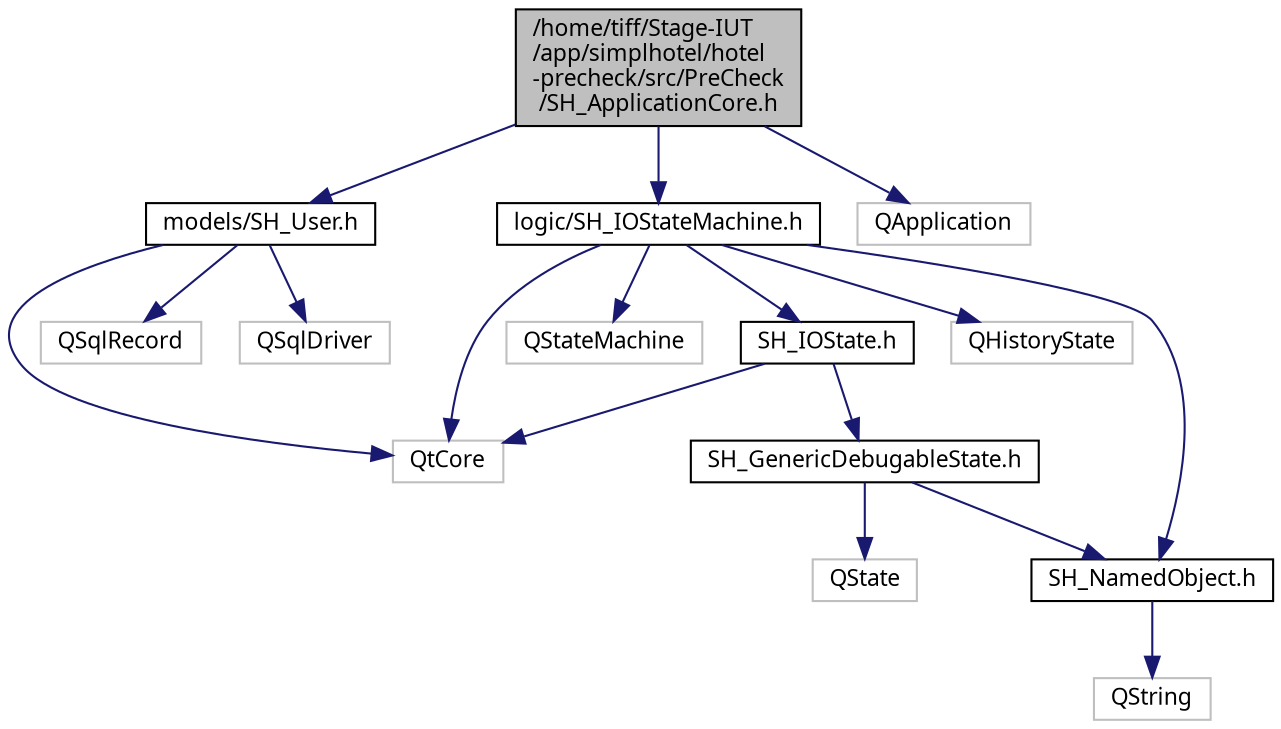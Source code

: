 digraph "/home/tiff/Stage-IUT/app/simplhotel/hotel-precheck/src/PreCheck/SH_ApplicationCore.h"
{
 // INTERACTIVE_SVG=YES
  bgcolor="transparent";
  edge [fontname="Verdana",fontsize="11",labelfontname="Verdana",labelfontsize="11"];
  node [fontname="Verdana",fontsize="11",shape=record];
  Node1 [label="/home/tiff/Stage-IUT\l/app/simplhotel/hotel\l-precheck/src/PreCheck\l/SH_ApplicationCore.h",height=0.2,width=0.4,color="black", fillcolor="grey75", style="filled" fontcolor="black"];
  Node1 -> Node2 [color="midnightblue",fontsize="11",style="solid",fontname="Verdana"];
  Node2 [label="models/SH_User.h",height=0.2,width=0.4,color="black",URL="$SH__User_8h.html"];
  Node2 -> Node3 [color="midnightblue",fontsize="11",style="solid",fontname="Verdana"];
  Node3 [label="QSqlRecord",height=0.2,width=0.4,color="grey75"];
  Node2 -> Node4 [color="midnightblue",fontsize="11",style="solid",fontname="Verdana"];
  Node4 [label="QSqlDriver",height=0.2,width=0.4,color="grey75"];
  Node2 -> Node5 [color="midnightblue",fontsize="11",style="solid",fontname="Verdana"];
  Node5 [label="QtCore",height=0.2,width=0.4,color="grey75"];
  Node1 -> Node6 [color="midnightblue",fontsize="11",style="solid",fontname="Verdana"];
  Node6 [label="QApplication",height=0.2,width=0.4,color="grey75"];
  Node1 -> Node7 [color="midnightblue",fontsize="11",style="solid",fontname="Verdana"];
  Node7 [label="logic/SH_IOStateMachine.h",height=0.2,width=0.4,color="black",URL="$SH__IOStateMachine_8h.html"];
  Node7 -> Node8 [color="midnightblue",fontsize="11",style="solid",fontname="Verdana"];
  Node8 [label="QStateMachine",height=0.2,width=0.4,color="grey75"];
  Node7 -> Node9 [color="midnightblue",fontsize="11",style="solid",fontname="Verdana"];
  Node9 [label="QHistoryState",height=0.2,width=0.4,color="grey75"];
  Node7 -> Node5 [color="midnightblue",fontsize="11",style="solid",fontname="Verdana"];
  Node7 -> Node10 [color="midnightblue",fontsize="11",style="solid",fontname="Verdana"];
  Node10 [label="SH_NamedObject.h",height=0.2,width=0.4,color="black",URL="$SH__NamedObject_8h.html"];
  Node10 -> Node11 [color="midnightblue",fontsize="11",style="solid",fontname="Verdana"];
  Node11 [label="QString",height=0.2,width=0.4,color="grey75"];
  Node7 -> Node12 [color="midnightblue",fontsize="11",style="solid",fontname="Verdana"];
  Node12 [label="SH_IOState.h",height=0.2,width=0.4,color="black",URL="$SH__IOState_8h.html"];
  Node12 -> Node13 [color="midnightblue",fontsize="11",style="solid",fontname="Verdana"];
  Node13 [label="SH_GenericDebugableState.h",height=0.2,width=0.4,color="black",URL="$SH__GenericDebugableState_8h.html"];
  Node13 -> Node14 [color="midnightblue",fontsize="11",style="solid",fontname="Verdana"];
  Node14 [label="QState",height=0.2,width=0.4,color="grey75"];
  Node13 -> Node10 [color="midnightblue",fontsize="11",style="solid",fontname="Verdana"];
  Node12 -> Node5 [color="midnightblue",fontsize="11",style="solid",fontname="Verdana"];
}
